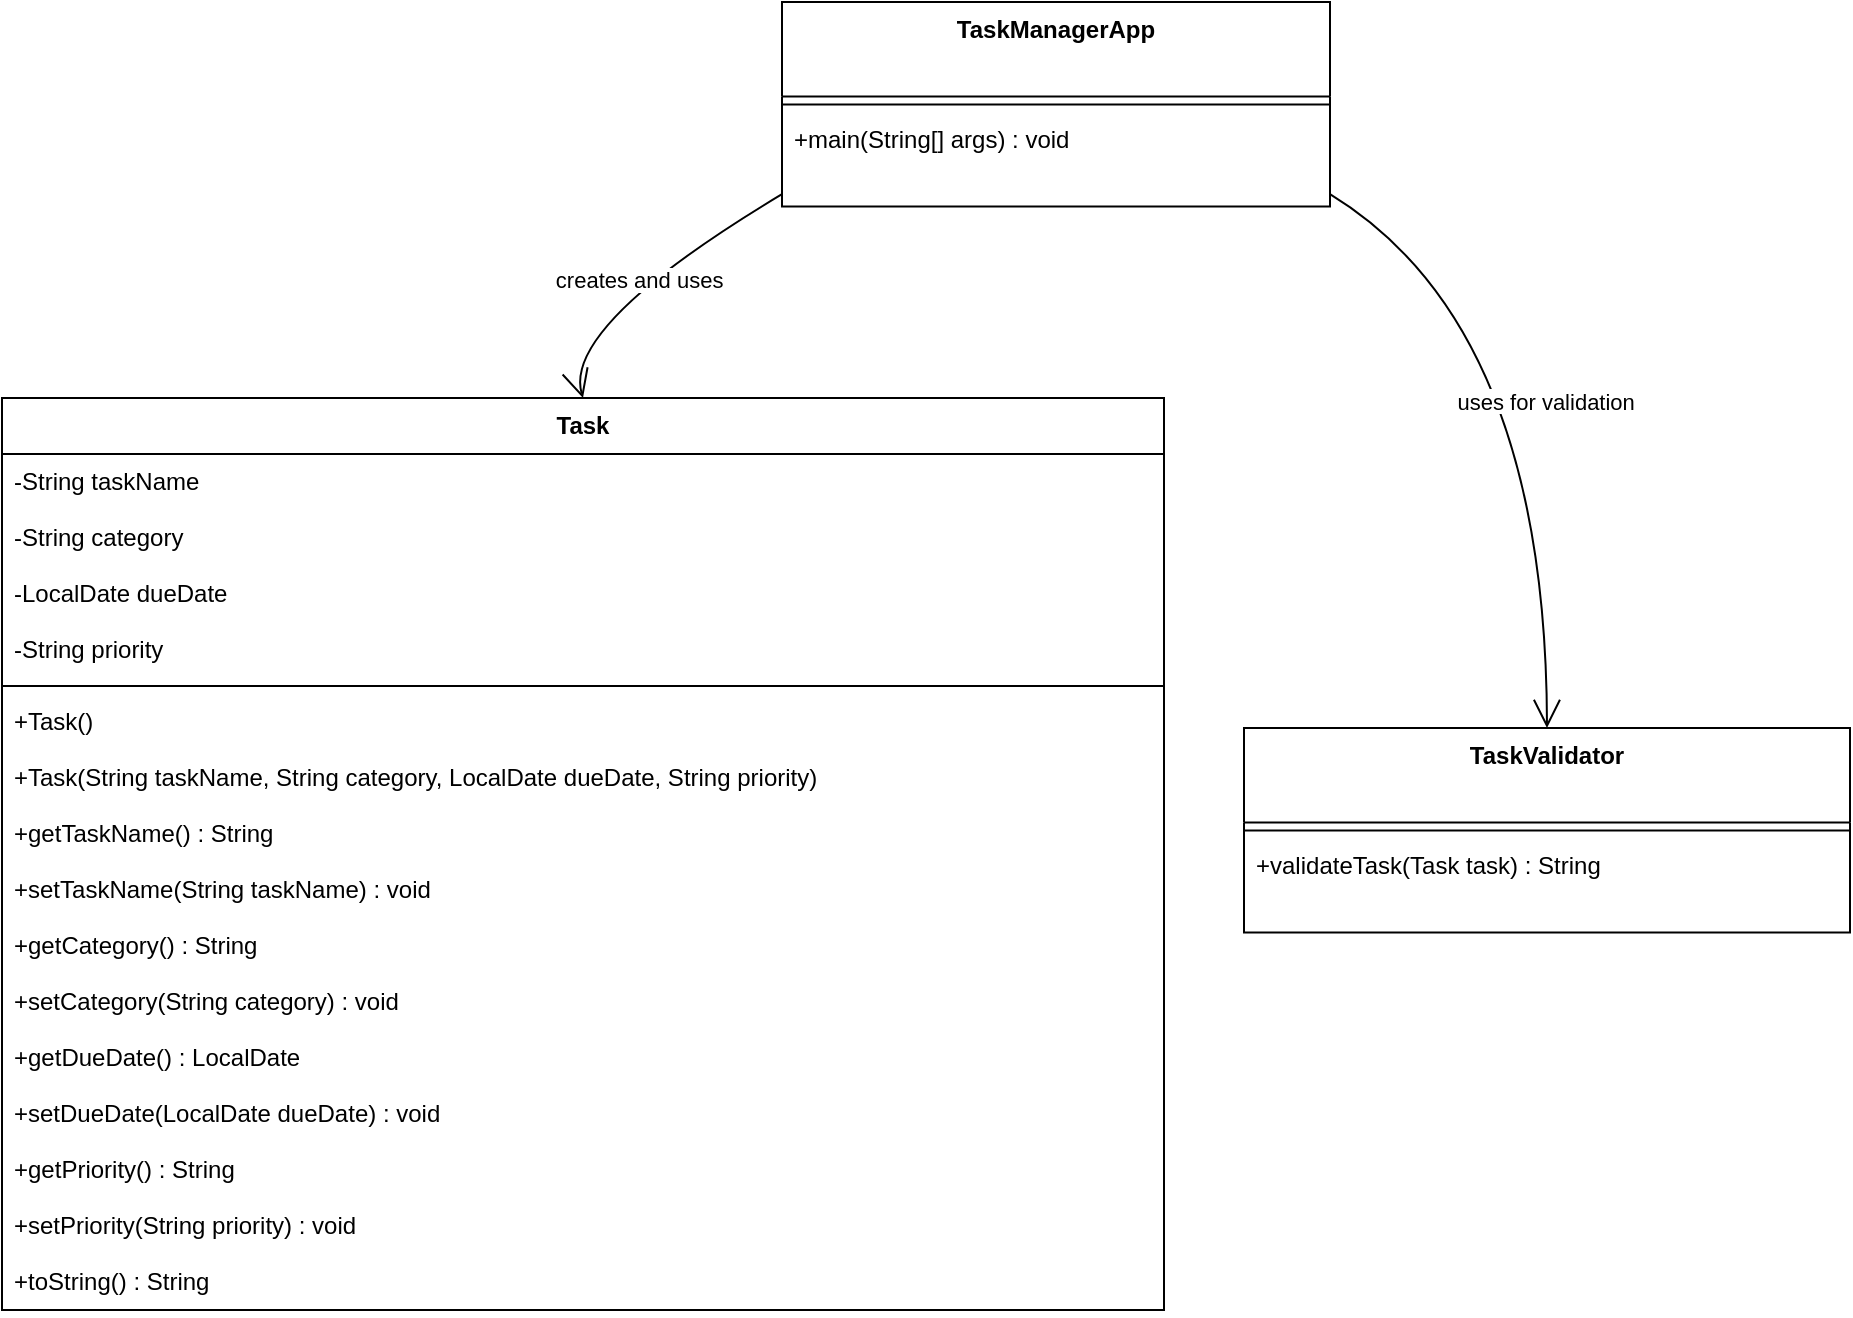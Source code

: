 <mxfile>
    <diagram name="Page-1" id="GfO-ehUrDFWXusRzr627">
        <mxGraphModel dx="1072" dy="563" grid="1" gridSize="10" guides="1" tooltips="1" connect="1" arrows="1" fold="1" page="1" pageScale="1" pageWidth="850" pageHeight="1100" math="0" shadow="0">
            <root>
                <mxCell id="0"/>
                <mxCell id="1" parent="0"/>
                <mxCell id="RBmTynfh8ijn9ladTr99-1" value="Task" style="swimlane;fontStyle=1;align=center;verticalAlign=top;childLayout=stackLayout;horizontal=1;startSize=28;horizontalStack=0;resizeParent=1;resizeParentMax=0;resizeLast=0;collapsible=0;marginBottom=0;" parent="1" vertex="1">
                    <mxGeometry x="30" y="218" width="581" height="456" as="geometry"/>
                </mxCell>
                <mxCell id="RBmTynfh8ijn9ladTr99-2" value="-String taskName" style="text;strokeColor=none;fillColor=none;align=left;verticalAlign=top;spacingLeft=4;spacingRight=4;overflow=hidden;rotatable=0;points=[[0,0.5],[1,0.5]];portConstraint=eastwest;" parent="RBmTynfh8ijn9ladTr99-1" vertex="1">
                    <mxGeometry y="28" width="581" height="28" as="geometry"/>
                </mxCell>
                <mxCell id="RBmTynfh8ijn9ladTr99-3" value="-String category" style="text;strokeColor=none;fillColor=none;align=left;verticalAlign=top;spacingLeft=4;spacingRight=4;overflow=hidden;rotatable=0;points=[[0,0.5],[1,0.5]];portConstraint=eastwest;" parent="RBmTynfh8ijn9ladTr99-1" vertex="1">
                    <mxGeometry y="56" width="581" height="28" as="geometry"/>
                </mxCell>
                <mxCell id="RBmTynfh8ijn9ladTr99-4" value="-LocalDate dueDate" style="text;strokeColor=none;fillColor=none;align=left;verticalAlign=top;spacingLeft=4;spacingRight=4;overflow=hidden;rotatable=0;points=[[0,0.5],[1,0.5]];portConstraint=eastwest;" parent="RBmTynfh8ijn9ladTr99-1" vertex="1">
                    <mxGeometry y="84" width="581" height="28" as="geometry"/>
                </mxCell>
                <mxCell id="RBmTynfh8ijn9ladTr99-5" value="-String priority" style="text;strokeColor=none;fillColor=none;align=left;verticalAlign=top;spacingLeft=4;spacingRight=4;overflow=hidden;rotatable=0;points=[[0,0.5],[1,0.5]];portConstraint=eastwest;" parent="RBmTynfh8ijn9ladTr99-1" vertex="1">
                    <mxGeometry y="112" width="581" height="28" as="geometry"/>
                </mxCell>
                <mxCell id="RBmTynfh8ijn9ladTr99-6" style="line;strokeWidth=1;fillColor=none;align=left;verticalAlign=middle;spacingTop=-1;spacingLeft=3;spacingRight=3;rotatable=0;labelPosition=right;points=[];portConstraint=eastwest;strokeColor=inherit;" parent="RBmTynfh8ijn9ladTr99-1" vertex="1">
                    <mxGeometry y="140" width="581" height="8" as="geometry"/>
                </mxCell>
                <mxCell id="RBmTynfh8ijn9ladTr99-7" value="+Task()" style="text;strokeColor=none;fillColor=none;align=left;verticalAlign=top;spacingLeft=4;spacingRight=4;overflow=hidden;rotatable=0;points=[[0,0.5],[1,0.5]];portConstraint=eastwest;" parent="RBmTynfh8ijn9ladTr99-1" vertex="1">
                    <mxGeometry y="148" width="581" height="28" as="geometry"/>
                </mxCell>
                <mxCell id="RBmTynfh8ijn9ladTr99-8" value="+Task(String taskName, String category, LocalDate dueDate, String priority)" style="text;strokeColor=none;fillColor=none;align=left;verticalAlign=top;spacingLeft=4;spacingRight=4;overflow=hidden;rotatable=0;points=[[0,0.5],[1,0.5]];portConstraint=eastwest;" parent="RBmTynfh8ijn9ladTr99-1" vertex="1">
                    <mxGeometry y="176" width="581" height="28" as="geometry"/>
                </mxCell>
                <mxCell id="RBmTynfh8ijn9ladTr99-9" value="+getTaskName() : String" style="text;strokeColor=none;fillColor=none;align=left;verticalAlign=top;spacingLeft=4;spacingRight=4;overflow=hidden;rotatable=0;points=[[0,0.5],[1,0.5]];portConstraint=eastwest;" parent="RBmTynfh8ijn9ladTr99-1" vertex="1">
                    <mxGeometry y="204" width="581" height="28" as="geometry"/>
                </mxCell>
                <mxCell id="RBmTynfh8ijn9ladTr99-10" value="+setTaskName(String taskName) : void" style="text;strokeColor=none;fillColor=none;align=left;verticalAlign=top;spacingLeft=4;spacingRight=4;overflow=hidden;rotatable=0;points=[[0,0.5],[1,0.5]];portConstraint=eastwest;" parent="RBmTynfh8ijn9ladTr99-1" vertex="1">
                    <mxGeometry y="232" width="581" height="28" as="geometry"/>
                </mxCell>
                <mxCell id="RBmTynfh8ijn9ladTr99-11" value="+getCategory() : String" style="text;strokeColor=none;fillColor=none;align=left;verticalAlign=top;spacingLeft=4;spacingRight=4;overflow=hidden;rotatable=0;points=[[0,0.5],[1,0.5]];portConstraint=eastwest;" parent="RBmTynfh8ijn9ladTr99-1" vertex="1">
                    <mxGeometry y="260" width="581" height="28" as="geometry"/>
                </mxCell>
                <mxCell id="RBmTynfh8ijn9ladTr99-12" value="+setCategory(String category) : void" style="text;strokeColor=none;fillColor=none;align=left;verticalAlign=top;spacingLeft=4;spacingRight=4;overflow=hidden;rotatable=0;points=[[0,0.5],[1,0.5]];portConstraint=eastwest;" parent="RBmTynfh8ijn9ladTr99-1" vertex="1">
                    <mxGeometry y="288" width="581" height="28" as="geometry"/>
                </mxCell>
                <mxCell id="RBmTynfh8ijn9ladTr99-13" value="+getDueDate() : LocalDate" style="text;strokeColor=none;fillColor=none;align=left;verticalAlign=top;spacingLeft=4;spacingRight=4;overflow=hidden;rotatable=0;points=[[0,0.5],[1,0.5]];portConstraint=eastwest;" parent="RBmTynfh8ijn9ladTr99-1" vertex="1">
                    <mxGeometry y="316" width="581" height="28" as="geometry"/>
                </mxCell>
                <mxCell id="RBmTynfh8ijn9ladTr99-14" value="+setDueDate(LocalDate dueDate) : void" style="text;strokeColor=none;fillColor=none;align=left;verticalAlign=top;spacingLeft=4;spacingRight=4;overflow=hidden;rotatable=0;points=[[0,0.5],[1,0.5]];portConstraint=eastwest;" parent="RBmTynfh8ijn9ladTr99-1" vertex="1">
                    <mxGeometry y="344" width="581" height="28" as="geometry"/>
                </mxCell>
                <mxCell id="RBmTynfh8ijn9ladTr99-15" value="+getPriority() : String" style="text;strokeColor=none;fillColor=none;align=left;verticalAlign=top;spacingLeft=4;spacingRight=4;overflow=hidden;rotatable=0;points=[[0,0.5],[1,0.5]];portConstraint=eastwest;" parent="RBmTynfh8ijn9ladTr99-1" vertex="1">
                    <mxGeometry y="372" width="581" height="28" as="geometry"/>
                </mxCell>
                <mxCell id="RBmTynfh8ijn9ladTr99-16" value="+setPriority(String priority) : void" style="text;strokeColor=none;fillColor=none;align=left;verticalAlign=top;spacingLeft=4;spacingRight=4;overflow=hidden;rotatable=0;points=[[0,0.5],[1,0.5]];portConstraint=eastwest;" parent="RBmTynfh8ijn9ladTr99-1" vertex="1">
                    <mxGeometry y="400" width="581" height="28" as="geometry"/>
                </mxCell>
                <mxCell id="RBmTynfh8ijn9ladTr99-17" value="+toString() : String" style="text;strokeColor=none;fillColor=none;align=left;verticalAlign=top;spacingLeft=4;spacingRight=4;overflow=hidden;rotatable=0;points=[[0,0.5],[1,0.5]];portConstraint=eastwest;" parent="RBmTynfh8ijn9ladTr99-1" vertex="1">
                    <mxGeometry y="428" width="581" height="28" as="geometry"/>
                </mxCell>
                <mxCell id="RBmTynfh8ijn9ladTr99-18" value="TaskValidator" style="swimlane;fontStyle=1;align=center;verticalAlign=top;childLayout=stackLayout;horizontal=1;startSize=47.2;horizontalStack=0;resizeParent=1;resizeParentMax=0;resizeLast=0;collapsible=0;marginBottom=0;" parent="1" vertex="1">
                    <mxGeometry x="651" y="383" width="303" height="102.2" as="geometry"/>
                </mxCell>
                <mxCell id="RBmTynfh8ijn9ladTr99-19" style="line;strokeWidth=1;fillColor=none;align=left;verticalAlign=middle;spacingTop=-1;spacingLeft=3;spacingRight=3;rotatable=0;labelPosition=right;points=[];portConstraint=eastwest;strokeColor=inherit;" parent="RBmTynfh8ijn9ladTr99-18" vertex="1">
                    <mxGeometry y="47.2" width="303" height="8" as="geometry"/>
                </mxCell>
                <mxCell id="RBmTynfh8ijn9ladTr99-20" value="+validateTask(Task task) : String" style="text;strokeColor=none;fillColor=none;align=left;verticalAlign=top;spacingLeft=4;spacingRight=4;overflow=hidden;rotatable=0;points=[[0,0.5],[1,0.5]];portConstraint=eastwest;" parent="RBmTynfh8ijn9ladTr99-18" vertex="1">
                    <mxGeometry y="55.2" width="303" height="47" as="geometry"/>
                </mxCell>
                <mxCell id="RBmTynfh8ijn9ladTr99-21" value="TaskManagerApp" style="swimlane;fontStyle=1;align=center;verticalAlign=top;childLayout=stackLayout;horizontal=1;startSize=47.2;horizontalStack=0;resizeParent=1;resizeParentMax=0;resizeLast=0;collapsible=0;marginBottom=0;" parent="1" vertex="1">
                    <mxGeometry x="420" y="20" width="274" height="102.2" as="geometry"/>
                </mxCell>
                <mxCell id="RBmTynfh8ijn9ladTr99-22" style="line;strokeWidth=1;fillColor=none;align=left;verticalAlign=middle;spacingTop=-1;spacingLeft=3;spacingRight=3;rotatable=0;labelPosition=right;points=[];portConstraint=eastwest;strokeColor=inherit;" parent="RBmTynfh8ijn9ladTr99-21" vertex="1">
                    <mxGeometry y="47.2" width="274" height="8" as="geometry"/>
                </mxCell>
                <mxCell id="RBmTynfh8ijn9ladTr99-23" value="+main(String[] args) : void" style="text;strokeColor=none;fillColor=none;align=left;verticalAlign=top;spacingLeft=4;spacingRight=4;overflow=hidden;rotatable=0;points=[[0,0.5],[1,0.5]];portConstraint=eastwest;" parent="RBmTynfh8ijn9ladTr99-21" vertex="1">
                    <mxGeometry y="55.2" width="274" height="47" as="geometry"/>
                </mxCell>
                <mxCell id="RBmTynfh8ijn9ladTr99-24" value="creates and uses" style="curved=1;startArrow=none;endArrow=open;endSize=12;exitX=0;exitY=0.94;entryX=0.5;entryY=0;rounded=0;" parent="1" source="RBmTynfh8ijn9ladTr99-21" target="RBmTynfh8ijn9ladTr99-1" edge="1">
                    <mxGeometry relative="1" as="geometry">
                        <Array as="points">
                            <mxPoint x="310" y="182"/>
                        </Array>
                    </mxGeometry>
                </mxCell>
                <mxCell id="RBmTynfh8ijn9ladTr99-25" value="uses for validation" style="curved=1;startArrow=none;endArrow=open;endSize=12;exitX=1;exitY=0.94;entryX=0.5;entryY=0;rounded=0;" parent="1" source="RBmTynfh8ijn9ladTr99-21" target="RBmTynfh8ijn9ladTr99-18" edge="1">
                    <mxGeometry relative="1" as="geometry">
                        <Array as="points">
                            <mxPoint x="802" y="182"/>
                        </Array>
                    </mxGeometry>
                </mxCell>
            </root>
        </mxGraphModel>
    </diagram>
</mxfile>